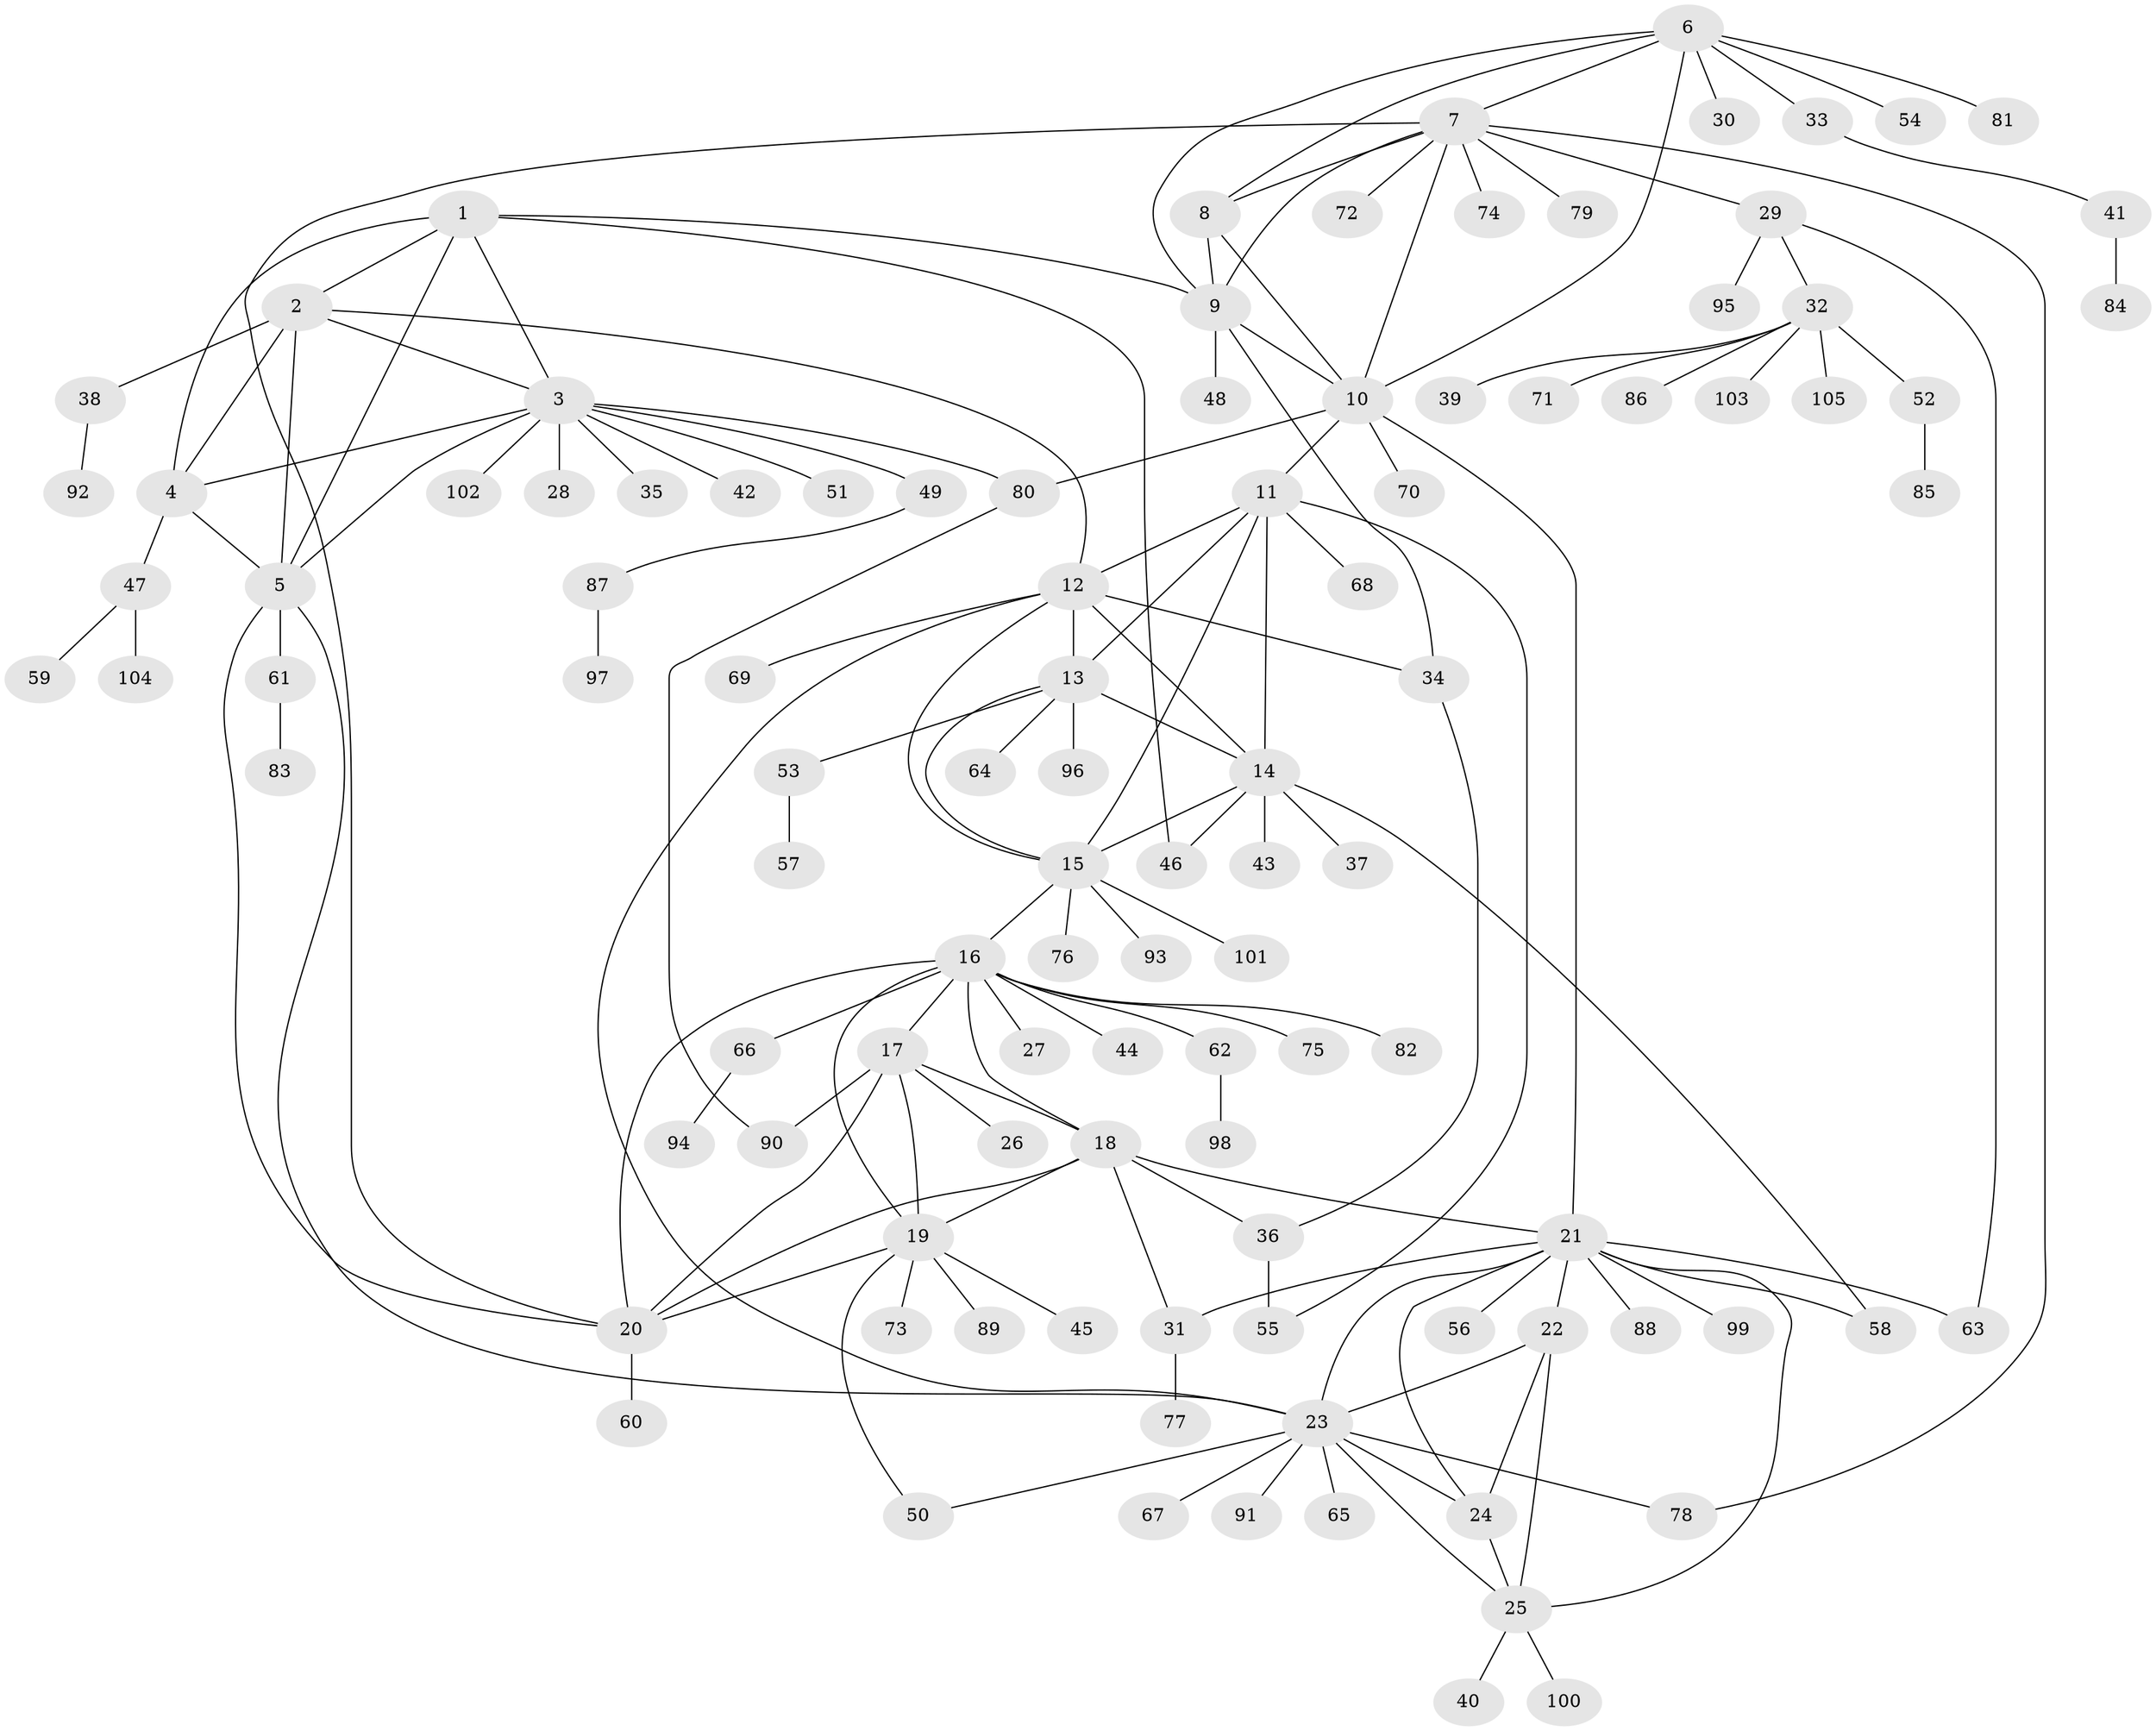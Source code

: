 // Generated by graph-tools (version 1.1) at 2025/02/03/09/25 03:02:38]
// undirected, 105 vertices, 151 edges
graph export_dot {
graph [start="1"]
  node [color=gray90,style=filled];
  1;
  2;
  3;
  4;
  5;
  6;
  7;
  8;
  9;
  10;
  11;
  12;
  13;
  14;
  15;
  16;
  17;
  18;
  19;
  20;
  21;
  22;
  23;
  24;
  25;
  26;
  27;
  28;
  29;
  30;
  31;
  32;
  33;
  34;
  35;
  36;
  37;
  38;
  39;
  40;
  41;
  42;
  43;
  44;
  45;
  46;
  47;
  48;
  49;
  50;
  51;
  52;
  53;
  54;
  55;
  56;
  57;
  58;
  59;
  60;
  61;
  62;
  63;
  64;
  65;
  66;
  67;
  68;
  69;
  70;
  71;
  72;
  73;
  74;
  75;
  76;
  77;
  78;
  79;
  80;
  81;
  82;
  83;
  84;
  85;
  86;
  87;
  88;
  89;
  90;
  91;
  92;
  93;
  94;
  95;
  96;
  97;
  98;
  99;
  100;
  101;
  102;
  103;
  104;
  105;
  1 -- 2;
  1 -- 3;
  1 -- 4;
  1 -- 5;
  1 -- 9;
  1 -- 46;
  2 -- 3;
  2 -- 4;
  2 -- 5;
  2 -- 12;
  2 -- 38;
  3 -- 4;
  3 -- 5;
  3 -- 28;
  3 -- 35;
  3 -- 42;
  3 -- 49;
  3 -- 51;
  3 -- 80;
  3 -- 102;
  4 -- 5;
  4 -- 47;
  5 -- 20;
  5 -- 23;
  5 -- 61;
  6 -- 7;
  6 -- 8;
  6 -- 9;
  6 -- 10;
  6 -- 30;
  6 -- 33;
  6 -- 54;
  6 -- 81;
  7 -- 8;
  7 -- 9;
  7 -- 10;
  7 -- 20;
  7 -- 29;
  7 -- 72;
  7 -- 74;
  7 -- 78;
  7 -- 79;
  8 -- 9;
  8 -- 10;
  9 -- 10;
  9 -- 34;
  9 -- 48;
  10 -- 11;
  10 -- 21;
  10 -- 70;
  10 -- 80;
  11 -- 12;
  11 -- 13;
  11 -- 14;
  11 -- 15;
  11 -- 55;
  11 -- 68;
  12 -- 13;
  12 -- 14;
  12 -- 15;
  12 -- 23;
  12 -- 34;
  12 -- 69;
  13 -- 14;
  13 -- 15;
  13 -- 53;
  13 -- 64;
  13 -- 96;
  14 -- 15;
  14 -- 37;
  14 -- 43;
  14 -- 46;
  14 -- 58;
  15 -- 16;
  15 -- 76;
  15 -- 93;
  15 -- 101;
  16 -- 17;
  16 -- 18;
  16 -- 19;
  16 -- 20;
  16 -- 27;
  16 -- 44;
  16 -- 62;
  16 -- 66;
  16 -- 75;
  16 -- 82;
  17 -- 18;
  17 -- 19;
  17 -- 20;
  17 -- 26;
  17 -- 90;
  18 -- 19;
  18 -- 20;
  18 -- 21;
  18 -- 31;
  18 -- 36;
  19 -- 20;
  19 -- 45;
  19 -- 50;
  19 -- 73;
  19 -- 89;
  20 -- 60;
  21 -- 22;
  21 -- 23;
  21 -- 24;
  21 -- 25;
  21 -- 31;
  21 -- 56;
  21 -- 58;
  21 -- 63;
  21 -- 88;
  21 -- 99;
  22 -- 23;
  22 -- 24;
  22 -- 25;
  23 -- 24;
  23 -- 25;
  23 -- 50;
  23 -- 65;
  23 -- 67;
  23 -- 78;
  23 -- 91;
  24 -- 25;
  25 -- 40;
  25 -- 100;
  29 -- 32;
  29 -- 63;
  29 -- 95;
  31 -- 77;
  32 -- 39;
  32 -- 52;
  32 -- 71;
  32 -- 86;
  32 -- 103;
  32 -- 105;
  33 -- 41;
  34 -- 36;
  36 -- 55;
  38 -- 92;
  41 -- 84;
  47 -- 59;
  47 -- 104;
  49 -- 87;
  52 -- 85;
  53 -- 57;
  61 -- 83;
  62 -- 98;
  66 -- 94;
  80 -- 90;
  87 -- 97;
}

